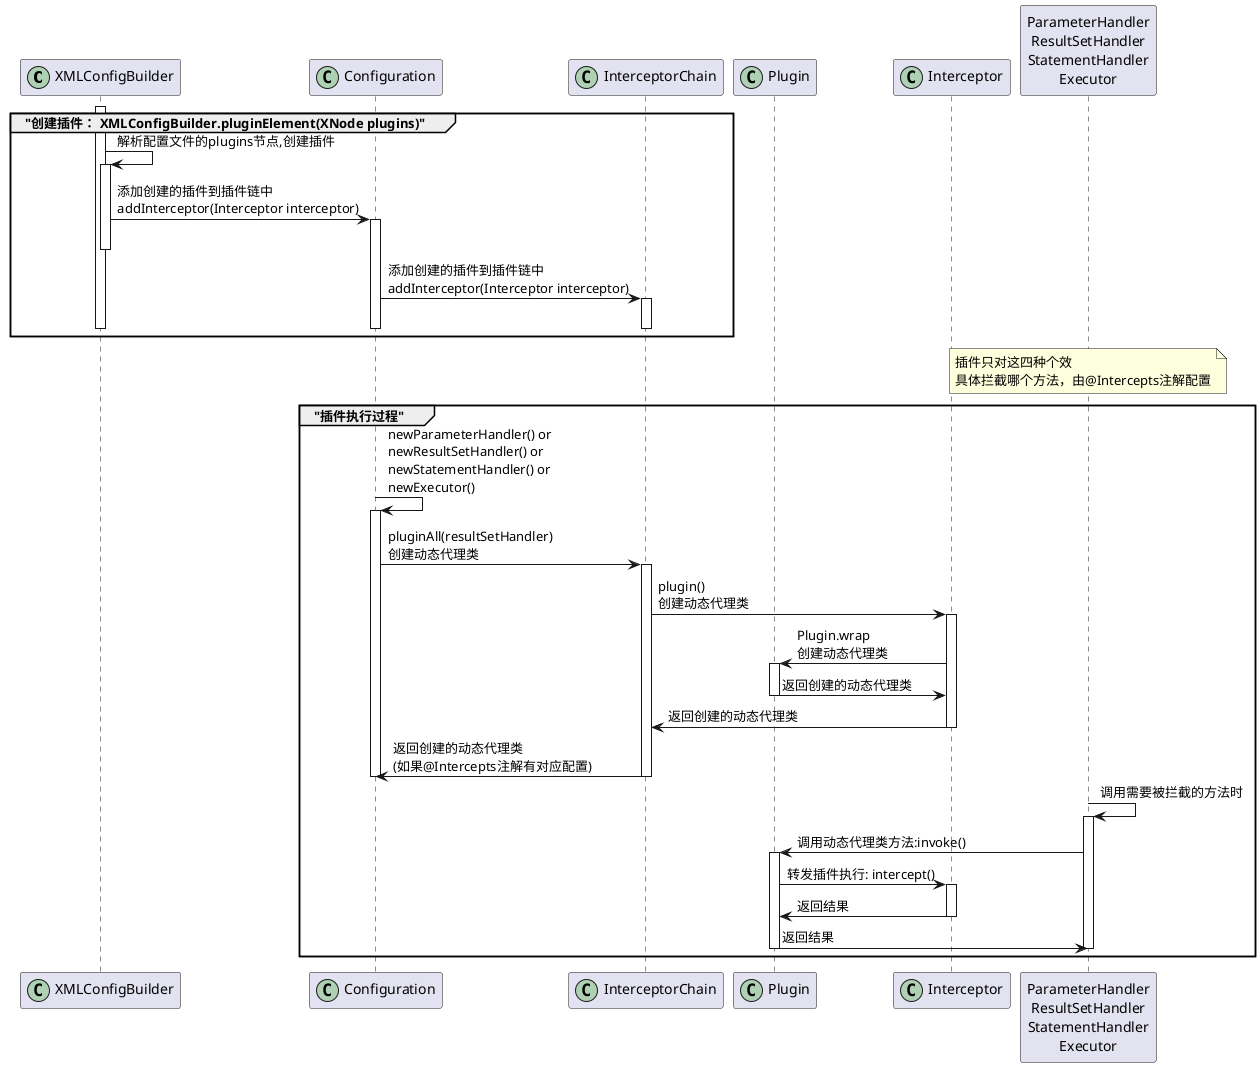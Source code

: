 @startuml

participant XMLConfigBuilder << (C,#ADD1B2) >>
participant Configuration << (C,#ADD1B2) >>
participant InterceptorChain << (C,#ADD1B2) >>
participant Plugin << (C,#ADD1B2) >>
participant Interceptor << (C,#ADD1B2) >>

group "创建插件： XMLConfigBuilder.pluginElement(XNode plugins)"
activate XMLConfigBuilder
XMLConfigBuilder -> XMLConfigBuilder++: 解析配置文件的plugins节点,创建插件
XMLConfigBuilder -> Configuration++: 添加创建的插件到插件链中\naddInterceptor(Interceptor interceptor)
deactivate XMLConfigBuilder
Configuration -> InterceptorChain++: 添加创建的插件到插件链中\naddInterceptor(Interceptor interceptor)
deactivate InterceptorChain
deactivate Configuration
deactivate XMLConfigBuilder
end

participant "ParameterHandler\nResultSetHandler\nStatementHandler\nExecutor" as PluginTarget
note over PluginTarget
  插件只对这四种个效
  具体拦截哪个方法，由@Intercepts注解配置
end note

group "插件执行过程"
Configuration -> Configuration++: newParameterHandler() or\nnewResultSetHandler() or\nnewStatementHandler() or\nnewExecutor()
Configuration -> InterceptorChain++: pluginAll(resultSetHandler)\n创建动态代理类
InterceptorChain -> Interceptor++: plugin()\n创建动态代理类
Interceptor -> Plugin++: Plugin.wrap\n创建动态代理类
Interceptor <- Plugin--: 返回创建的动态代理类
InterceptorChain <- Interceptor--: 返回创建的动态代理类
Configuration <- InterceptorChain--: 返回创建的动态代理类\n(如果@Intercepts注解有对应配置)
deactivate Configuration

PluginTarget -> PluginTarget++: 调用需要被拦截的方法时
PluginTarget -> Plugin++: 调用动态代理类方法:invoke()
Plugin -> Interceptor++: 转发插件执行: intercept()
Plugin <- Interceptor--: 返回结果
PluginTarget <- Plugin--: 返回结果
deactivate PluginTarget

end

@enduml